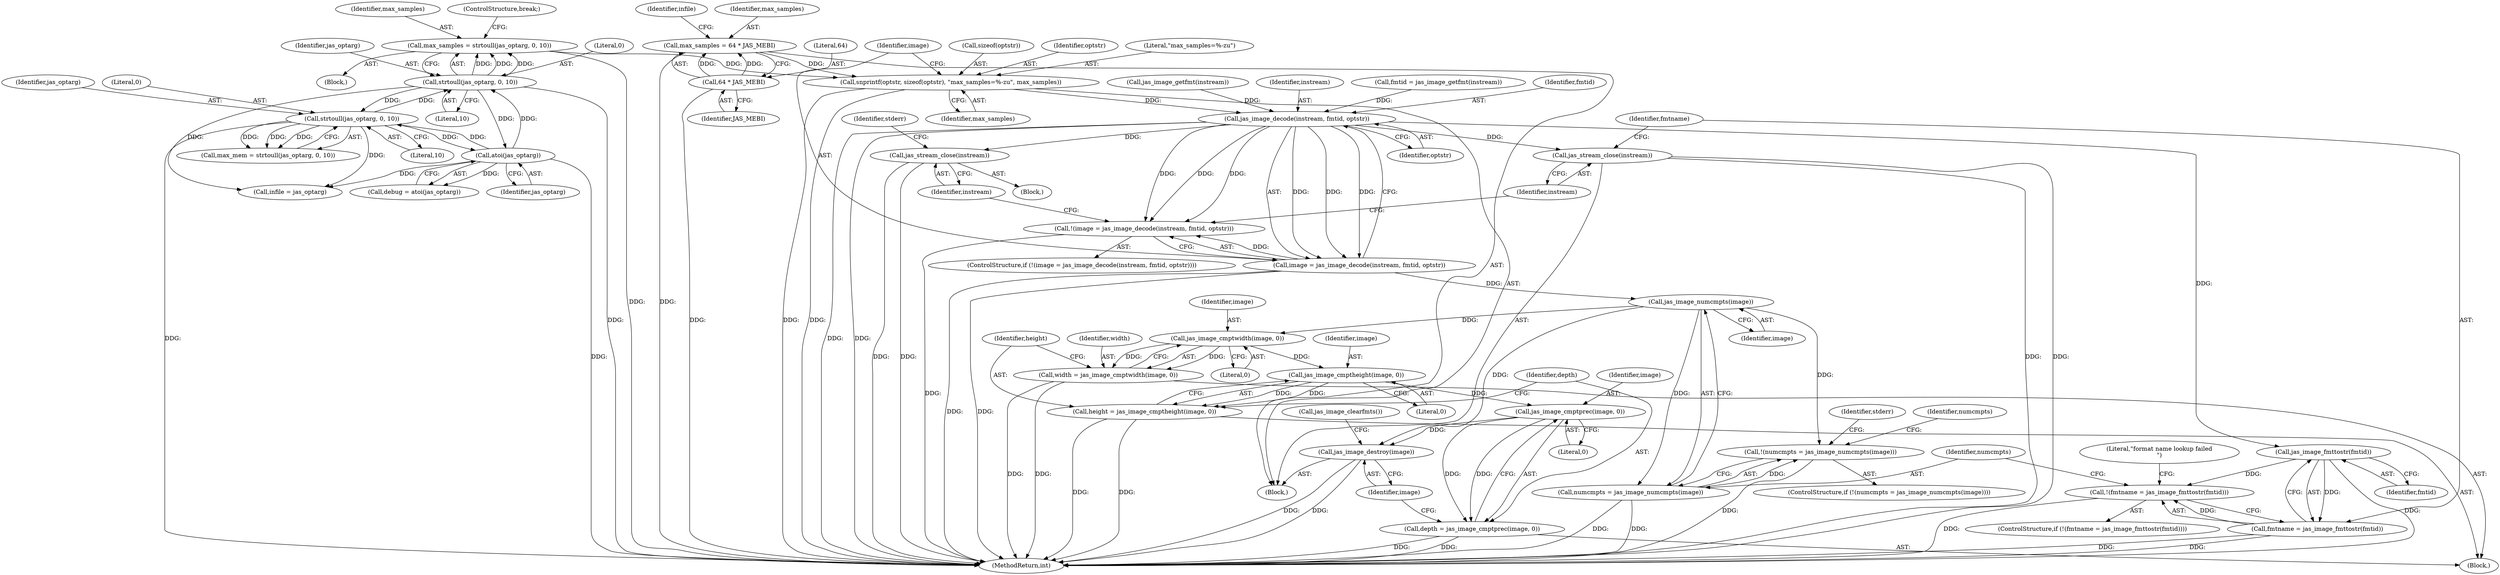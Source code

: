 digraph "0_jasper_d42b2388f7f8e0332c846675133acea151fc557a@API" {
"1000254" [label="(Call,snprintf(optstr, sizeof(optstr), \"max_samples=%-zu\", max_samples))"];
"1000188" [label="(Call,max_samples = strtoull(jas_optarg, 0, 10))"];
"1000190" [label="(Call,strtoull(jas_optarg, 0, 10))"];
"1000198" [label="(Call,strtoull(jas_optarg, 0, 10))"];
"1000179" [label="(Call,atoi(jas_optarg))"];
"1000134" [label="(Call,max_samples = 64 * JAS_MEBI)"];
"1000136" [label="(Call,64 * JAS_MEBI)"];
"1000264" [label="(Call,jas_image_decode(instream, fmtid, optstr))"];
"1000261" [label="(Call,!(image = jas_image_decode(instream, fmtid, optstr)))"];
"1000262" [label="(Call,image = jas_image_decode(instream, fmtid, optstr))"];
"1000293" [label="(Call,jas_image_numcmpts(image))"];
"1000290" [label="(Call,!(numcmpts = jas_image_numcmpts(image)))"];
"1000291" [label="(Call,numcmpts = jas_image_numcmpts(image))"];
"1000304" [label="(Call,jas_image_cmptwidth(image, 0))"];
"1000302" [label="(Call,width = jas_image_cmptwidth(image, 0))"];
"1000309" [label="(Call,jas_image_cmptheight(image, 0))"];
"1000307" [label="(Call,height = jas_image_cmptheight(image, 0))"];
"1000314" [label="(Call,jas_image_cmptprec(image, 0))"];
"1000312" [label="(Call,depth = jas_image_cmptprec(image, 0))"];
"1000328" [label="(Call,jas_image_destroy(image))"];
"1000269" [label="(Call,jas_stream_close(instream))"];
"1000276" [label="(Call,jas_stream_close(instream))"];
"1000282" [label="(Call,jas_image_fmttostr(fmtid))"];
"1000279" [label="(Call,!(fmtname = jas_image_fmttostr(fmtid)))"];
"1000280" [label="(Call,fmtname = jas_image_fmttostr(fmtid))"];
"1000266" [label="(Identifier,fmtid)"];
"1000289" [label="(ControlStructure,if (!(numcmpts = jas_image_numcmpts(image))))"];
"1000267" [label="(Identifier,optstr)"];
"1000261" [label="(Call,!(image = jas_image_decode(instream, fmtid, optstr)))"];
"1000315" [label="(Identifier,image)"];
"1000310" [label="(Identifier,image)"];
"1000183" [label="(Call,infile = jas_optarg)"];
"1000179" [label="(Call,atoi(jas_optarg))"];
"1000269" [label="(Call,jas_stream_close(instream))"];
"1000276" [label="(Call,jas_stream_close(instream))"];
"1000256" [label="(Call,sizeof(optstr))"];
"1000137" [label="(Literal,64)"];
"1000309" [label="(Call,jas_image_cmptheight(image, 0))"];
"1000301" [label="(Block,)"];
"1000283" [label="(Identifier,fmtid)"];
"1000189" [label="(Identifier,max_samples)"];
"1000308" [label="(Identifier,height)"];
"1000201" [label="(Literal,10)"];
"1000307" [label="(Call,height = jas_image_cmptheight(image, 0))"];
"1000191" [label="(Identifier,jas_optarg)"];
"1000313" [label="(Identifier,depth)"];
"1000198" [label="(Call,strtoull(jas_optarg, 0, 10))"];
"1000194" [label="(ControlStructure,break;)"];
"1000262" [label="(Call,image = jas_image_decode(instream, fmtid, optstr))"];
"1000163" [label="(Block,)"];
"1000140" [label="(Identifier,infile)"];
"1000302" [label="(Call,width = jas_image_cmptwidth(image, 0))"];
"1000255" [label="(Identifier,optstr)"];
"1000190" [label="(Call,strtoull(jas_optarg, 0, 10))"];
"1000136" [label="(Call,64 * JAS_MEBI)"];
"1000311" [label="(Literal,0)"];
"1000272" [label="(Identifier,stderr)"];
"1000303" [label="(Identifier,width)"];
"1000333" [label="(MethodReturn,int)"];
"1000280" [label="(Call,fmtname = jas_image_fmttostr(fmtid))"];
"1000279" [label="(Call,!(fmtname = jas_image_fmttostr(fmtid)))"];
"1000134" [label="(Call,max_samples = 64 * JAS_MEBI)"];
"1000188" [label="(Call,max_samples = strtoull(jas_optarg, 0, 10))"];
"1000247" [label="(Call,jas_image_getfmt(instream))"];
"1000329" [label="(Identifier,image)"];
"1000259" [label="(Identifier,max_samples)"];
"1000135" [label="(Identifier,max_samples)"];
"1000196" [label="(Call,max_mem = strtoull(jas_optarg, 0, 10))"];
"1000330" [label="(Call,jas_image_clearfmts())"];
"1000109" [label="(Block,)"];
"1000200" [label="(Literal,0)"];
"1000177" [label="(Call,debug = atoi(jas_optarg))"];
"1000265" [label="(Identifier,instream)"];
"1000304" [label="(Call,jas_image_cmptwidth(image, 0))"];
"1000192" [label="(Literal,0)"];
"1000316" [label="(Literal,0)"];
"1000294" [label="(Identifier,image)"];
"1000328" [label="(Call,jas_image_destroy(image))"];
"1000305" [label="(Identifier,image)"];
"1000278" [label="(ControlStructure,if (!(fmtname = jas_image_fmttostr(fmtid))))"];
"1000282" [label="(Call,jas_image_fmttostr(fmtid))"];
"1000290" [label="(Call,!(numcmpts = jas_image_numcmpts(image)))"];
"1000277" [label="(Identifier,instream)"];
"1000264" [label="(Call,jas_image_decode(instream, fmtid, optstr))"];
"1000258" [label="(Literal,\"max_samples=%-zu\")"];
"1000180" [label="(Identifier,jas_optarg)"];
"1000292" [label="(Identifier,numcmpts)"];
"1000281" [label="(Identifier,fmtname)"];
"1000297" [label="(Identifier,stderr)"];
"1000286" [label="(Literal,\"format name lookup failed\n\")"];
"1000291" [label="(Call,numcmpts = jas_image_numcmpts(image))"];
"1000293" [label="(Call,jas_image_numcmpts(image))"];
"1000314" [label="(Call,jas_image_cmptprec(image, 0))"];
"1000245" [label="(Call,fmtid = jas_image_getfmt(instream))"];
"1000254" [label="(Call,snprintf(optstr, sizeof(optstr), \"max_samples=%-zu\", max_samples))"];
"1000300" [label="(Identifier,numcmpts)"];
"1000260" [label="(ControlStructure,if (!(image = jas_image_decode(instream, fmtid, optstr))))"];
"1000312" [label="(Call,depth = jas_image_cmptprec(image, 0))"];
"1000268" [label="(Block,)"];
"1000263" [label="(Identifier,image)"];
"1000193" [label="(Literal,10)"];
"1000199" [label="(Identifier,jas_optarg)"];
"1000306" [label="(Literal,0)"];
"1000270" [label="(Identifier,instream)"];
"1000138" [label="(Identifier,JAS_MEBI)"];
"1000254" -> "1000109"  [label="AST: "];
"1000254" -> "1000259"  [label="CFG: "];
"1000255" -> "1000254"  [label="AST: "];
"1000256" -> "1000254"  [label="AST: "];
"1000258" -> "1000254"  [label="AST: "];
"1000259" -> "1000254"  [label="AST: "];
"1000263" -> "1000254"  [label="CFG: "];
"1000254" -> "1000333"  [label="DDG: "];
"1000254" -> "1000333"  [label="DDG: "];
"1000188" -> "1000254"  [label="DDG: "];
"1000134" -> "1000254"  [label="DDG: "];
"1000254" -> "1000264"  [label="DDG: "];
"1000188" -> "1000163"  [label="AST: "];
"1000188" -> "1000190"  [label="CFG: "];
"1000189" -> "1000188"  [label="AST: "];
"1000190" -> "1000188"  [label="AST: "];
"1000194" -> "1000188"  [label="CFG: "];
"1000188" -> "1000333"  [label="DDG: "];
"1000190" -> "1000188"  [label="DDG: "];
"1000190" -> "1000188"  [label="DDG: "];
"1000190" -> "1000188"  [label="DDG: "];
"1000190" -> "1000193"  [label="CFG: "];
"1000191" -> "1000190"  [label="AST: "];
"1000192" -> "1000190"  [label="AST: "];
"1000193" -> "1000190"  [label="AST: "];
"1000190" -> "1000333"  [label="DDG: "];
"1000190" -> "1000179"  [label="DDG: "];
"1000190" -> "1000183"  [label="DDG: "];
"1000198" -> "1000190"  [label="DDG: "];
"1000179" -> "1000190"  [label="DDG: "];
"1000190" -> "1000198"  [label="DDG: "];
"1000198" -> "1000196"  [label="AST: "];
"1000198" -> "1000201"  [label="CFG: "];
"1000199" -> "1000198"  [label="AST: "];
"1000200" -> "1000198"  [label="AST: "];
"1000201" -> "1000198"  [label="AST: "];
"1000196" -> "1000198"  [label="CFG: "];
"1000198" -> "1000333"  [label="DDG: "];
"1000198" -> "1000179"  [label="DDG: "];
"1000198" -> "1000183"  [label="DDG: "];
"1000198" -> "1000196"  [label="DDG: "];
"1000198" -> "1000196"  [label="DDG: "];
"1000198" -> "1000196"  [label="DDG: "];
"1000179" -> "1000198"  [label="DDG: "];
"1000179" -> "1000177"  [label="AST: "];
"1000179" -> "1000180"  [label="CFG: "];
"1000180" -> "1000179"  [label="AST: "];
"1000177" -> "1000179"  [label="CFG: "];
"1000179" -> "1000333"  [label="DDG: "];
"1000179" -> "1000177"  [label="DDG: "];
"1000179" -> "1000183"  [label="DDG: "];
"1000134" -> "1000109"  [label="AST: "];
"1000134" -> "1000136"  [label="CFG: "];
"1000135" -> "1000134"  [label="AST: "];
"1000136" -> "1000134"  [label="AST: "];
"1000140" -> "1000134"  [label="CFG: "];
"1000134" -> "1000333"  [label="DDG: "];
"1000136" -> "1000134"  [label="DDG: "];
"1000136" -> "1000134"  [label="DDG: "];
"1000136" -> "1000138"  [label="CFG: "];
"1000137" -> "1000136"  [label="AST: "];
"1000138" -> "1000136"  [label="AST: "];
"1000136" -> "1000333"  [label="DDG: "];
"1000264" -> "1000262"  [label="AST: "];
"1000264" -> "1000267"  [label="CFG: "];
"1000265" -> "1000264"  [label="AST: "];
"1000266" -> "1000264"  [label="AST: "];
"1000267" -> "1000264"  [label="AST: "];
"1000262" -> "1000264"  [label="CFG: "];
"1000264" -> "1000333"  [label="DDG: "];
"1000264" -> "1000333"  [label="DDG: "];
"1000264" -> "1000261"  [label="DDG: "];
"1000264" -> "1000261"  [label="DDG: "];
"1000264" -> "1000261"  [label="DDG: "];
"1000264" -> "1000262"  [label="DDG: "];
"1000264" -> "1000262"  [label="DDG: "];
"1000264" -> "1000262"  [label="DDG: "];
"1000247" -> "1000264"  [label="DDG: "];
"1000245" -> "1000264"  [label="DDG: "];
"1000264" -> "1000269"  [label="DDG: "];
"1000264" -> "1000276"  [label="DDG: "];
"1000264" -> "1000282"  [label="DDG: "];
"1000261" -> "1000260"  [label="AST: "];
"1000261" -> "1000262"  [label="CFG: "];
"1000262" -> "1000261"  [label="AST: "];
"1000270" -> "1000261"  [label="CFG: "];
"1000277" -> "1000261"  [label="CFG: "];
"1000261" -> "1000333"  [label="DDG: "];
"1000262" -> "1000261"  [label="DDG: "];
"1000263" -> "1000262"  [label="AST: "];
"1000262" -> "1000333"  [label="DDG: "];
"1000262" -> "1000333"  [label="DDG: "];
"1000262" -> "1000293"  [label="DDG: "];
"1000293" -> "1000291"  [label="AST: "];
"1000293" -> "1000294"  [label="CFG: "];
"1000294" -> "1000293"  [label="AST: "];
"1000291" -> "1000293"  [label="CFG: "];
"1000293" -> "1000290"  [label="DDG: "];
"1000293" -> "1000291"  [label="DDG: "];
"1000293" -> "1000304"  [label="DDG: "];
"1000293" -> "1000328"  [label="DDG: "];
"1000290" -> "1000289"  [label="AST: "];
"1000290" -> "1000291"  [label="CFG: "];
"1000291" -> "1000290"  [label="AST: "];
"1000297" -> "1000290"  [label="CFG: "];
"1000300" -> "1000290"  [label="CFG: "];
"1000290" -> "1000333"  [label="DDG: "];
"1000291" -> "1000290"  [label="DDG: "];
"1000292" -> "1000291"  [label="AST: "];
"1000291" -> "1000333"  [label="DDG: "];
"1000291" -> "1000333"  [label="DDG: "];
"1000304" -> "1000302"  [label="AST: "];
"1000304" -> "1000306"  [label="CFG: "];
"1000305" -> "1000304"  [label="AST: "];
"1000306" -> "1000304"  [label="AST: "];
"1000302" -> "1000304"  [label="CFG: "];
"1000304" -> "1000302"  [label="DDG: "];
"1000304" -> "1000302"  [label="DDG: "];
"1000304" -> "1000309"  [label="DDG: "];
"1000302" -> "1000301"  [label="AST: "];
"1000303" -> "1000302"  [label="AST: "];
"1000308" -> "1000302"  [label="CFG: "];
"1000302" -> "1000333"  [label="DDG: "];
"1000302" -> "1000333"  [label="DDG: "];
"1000309" -> "1000307"  [label="AST: "];
"1000309" -> "1000311"  [label="CFG: "];
"1000310" -> "1000309"  [label="AST: "];
"1000311" -> "1000309"  [label="AST: "];
"1000307" -> "1000309"  [label="CFG: "];
"1000309" -> "1000307"  [label="DDG: "];
"1000309" -> "1000307"  [label="DDG: "];
"1000309" -> "1000314"  [label="DDG: "];
"1000307" -> "1000301"  [label="AST: "];
"1000308" -> "1000307"  [label="AST: "];
"1000313" -> "1000307"  [label="CFG: "];
"1000307" -> "1000333"  [label="DDG: "];
"1000307" -> "1000333"  [label="DDG: "];
"1000314" -> "1000312"  [label="AST: "];
"1000314" -> "1000316"  [label="CFG: "];
"1000315" -> "1000314"  [label="AST: "];
"1000316" -> "1000314"  [label="AST: "];
"1000312" -> "1000314"  [label="CFG: "];
"1000314" -> "1000312"  [label="DDG: "];
"1000314" -> "1000312"  [label="DDG: "];
"1000314" -> "1000328"  [label="DDG: "];
"1000312" -> "1000301"  [label="AST: "];
"1000313" -> "1000312"  [label="AST: "];
"1000329" -> "1000312"  [label="CFG: "];
"1000312" -> "1000333"  [label="DDG: "];
"1000312" -> "1000333"  [label="DDG: "];
"1000328" -> "1000109"  [label="AST: "];
"1000328" -> "1000329"  [label="CFG: "];
"1000329" -> "1000328"  [label="AST: "];
"1000330" -> "1000328"  [label="CFG: "];
"1000328" -> "1000333"  [label="DDG: "];
"1000328" -> "1000333"  [label="DDG: "];
"1000269" -> "1000268"  [label="AST: "];
"1000269" -> "1000270"  [label="CFG: "];
"1000270" -> "1000269"  [label="AST: "];
"1000272" -> "1000269"  [label="CFG: "];
"1000269" -> "1000333"  [label="DDG: "];
"1000269" -> "1000333"  [label="DDG: "];
"1000276" -> "1000109"  [label="AST: "];
"1000276" -> "1000277"  [label="CFG: "];
"1000277" -> "1000276"  [label="AST: "];
"1000281" -> "1000276"  [label="CFG: "];
"1000276" -> "1000333"  [label="DDG: "];
"1000276" -> "1000333"  [label="DDG: "];
"1000282" -> "1000280"  [label="AST: "];
"1000282" -> "1000283"  [label="CFG: "];
"1000283" -> "1000282"  [label="AST: "];
"1000280" -> "1000282"  [label="CFG: "];
"1000282" -> "1000333"  [label="DDG: "];
"1000282" -> "1000279"  [label="DDG: "];
"1000282" -> "1000280"  [label="DDG: "];
"1000279" -> "1000278"  [label="AST: "];
"1000279" -> "1000280"  [label="CFG: "];
"1000280" -> "1000279"  [label="AST: "];
"1000286" -> "1000279"  [label="CFG: "];
"1000292" -> "1000279"  [label="CFG: "];
"1000279" -> "1000333"  [label="DDG: "];
"1000280" -> "1000279"  [label="DDG: "];
"1000281" -> "1000280"  [label="AST: "];
"1000280" -> "1000333"  [label="DDG: "];
"1000280" -> "1000333"  [label="DDG: "];
}
